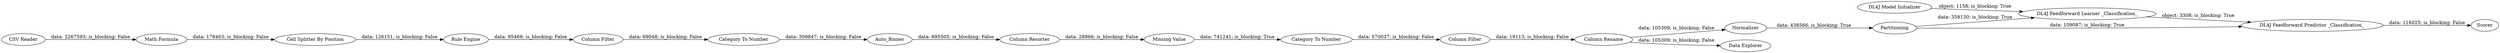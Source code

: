 digraph {
	"6542612294815089171_6" [label="Column Resorter"]
	"8980968809887244412_29" [label=Partitioning]
	"-7428858298345280201_5" [label="Column Filter"]
	"8980968809887244412_77" [label="DL4J Model Initializer"]
	"8980968809887244412_85" [label="Column Filter"]
	"-7428858298345280201_3" [label="Cell Splitter By Position"]
	"8980968809887244412_149" [label=Auto_Binner]
	"-7428858298345280201_13" [label="Category To Number"]
	"6542612294815089171_150" [label="Category To Number"]
	"8980968809887244412_80" [label=Scorer]
	"8980968809887244412_79" [label="DL4J Feedforward Predictor _Classification_"]
	"6542612294815089171_15" [label="Missing Value"]
	"-7428858298345280201_4" [label="Rule Engine"]
	"8980968809887244412_84" [label="DL4J Feedforward Learner _Classification_"]
	"-7428858298345280201_2" [label="Math Formula"]
	"8980968809887244412_134" [label=Normalizer]
	"8980968809887244412_1" [label="CSV Reader"]
	"8980968809887244412_153" [label="Data Explorer"]
	"8980968809887244412_136" [label="Column Rename"]
	"-7428858298345280201_4" -> "-7428858298345280201_5" [label="data: 95469; is_blocking: False"]
	"-7428858298345280201_2" -> "-7428858298345280201_3" [label="data: 178463; is_blocking: False"]
	"8980968809887244412_134" -> "8980968809887244412_29" [label="data: 438566; is_blocking: True"]
	"8980968809887244412_136" -> "8980968809887244412_153" [label="data: 105309; is_blocking: False"]
	"8980968809887244412_149" -> "6542612294815089171_6" [label="data: 695505; is_blocking: False"]
	"8980968809887244412_77" -> "8980968809887244412_84" [label="object: 1158; is_blocking: True"]
	"8980968809887244412_85" -> "8980968809887244412_136" [label="data: 19113; is_blocking: False"]
	"-7428858298345280201_5" -> "-7428858298345280201_13" [label="data: 69048; is_blocking: False"]
	"8980968809887244412_29" -> "8980968809887244412_79" [label="data: 109087; is_blocking: True"]
	"8980968809887244412_79" -> "8980968809887244412_80" [label="data: 116025; is_blocking: False"]
	"-7428858298345280201_3" -> "-7428858298345280201_4" [label="data: 126151; is_blocking: False"]
	"8980968809887244412_84" -> "8980968809887244412_79" [label="object: 3308; is_blocking: True"]
	"8980968809887244412_29" -> "8980968809887244412_84" [label="data: 358130; is_blocking: True"]
	"6542612294815089171_6" -> "6542612294815089171_15" [label="data: 28966; is_blocking: False"]
	"-7428858298345280201_13" -> "8980968809887244412_149" [label="data: 309847; is_blocking: False"]
	"6542612294815089171_150" -> "8980968809887244412_85" [label="data: 570037; is_blocking: False"]
	"8980968809887244412_136" -> "8980968809887244412_134" [label="data: 105309; is_blocking: False"]
	"8980968809887244412_1" -> "-7428858298345280201_2" [label="data: 2267593; is_blocking: False"]
	"6542612294815089171_15" -> "6542612294815089171_150" [label="data: 741241; is_blocking: True"]
	rankdir=LR
}
